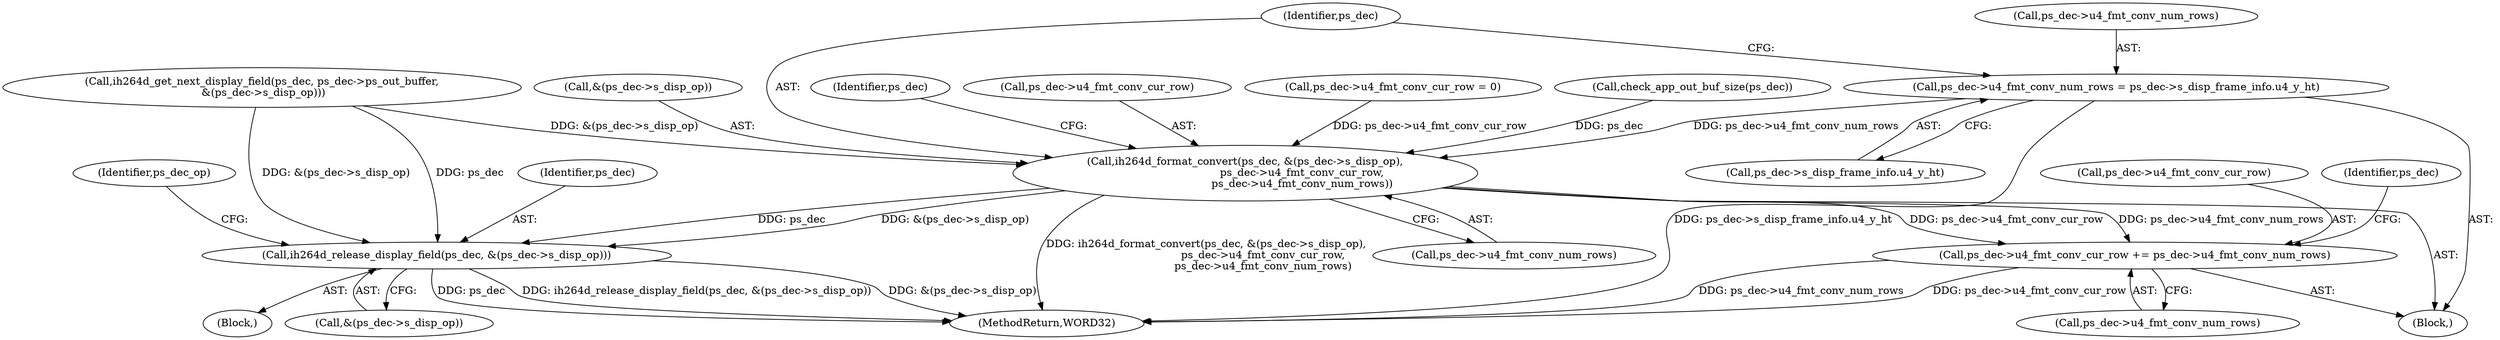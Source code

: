 digraph "0_Android_e86d3cfd2bc28dac421092106751e5638d54a848@pointer" {
"1000758" [label="(Call,ps_dec->u4_fmt_conv_num_rows = ps_dec->s_disp_frame_info.u4_y_ht)"];
"1000767" [label="(Call,ih264d_format_convert(ps_dec, &(ps_dec->s_disp_op),\n                                  ps_dec->u4_fmt_conv_cur_row,\n                                  ps_dec->u4_fmt_conv_num_rows))"];
"1000779" [label="(Call,ps_dec->u4_fmt_conv_cur_row += ps_dec->u4_fmt_conv_num_rows)"];
"1000791" [label="(Call,ih264d_release_display_field(ps_dec, &(ps_dec->s_disp_op)))"];
"1000762" [label="(Call,ps_dec->s_disp_frame_info.u4_y_ht)"];
"1000739" [label="(Block,)"];
"1000759" [label="(Call,ps_dec->u4_fmt_conv_num_rows)"];
"1000780" [label="(Call,ps_dec->u4_fmt_conv_cur_row)"];
"1000792" [label="(Identifier,ps_dec)"];
"1000768" [label="(Identifier,ps_dec)"];
"1000779" [label="(Call,ps_dec->u4_fmt_conv_cur_row += ps_dec->u4_fmt_conv_num_rows)"];
"1000781" [label="(Identifier,ps_dec)"];
"1000773" [label="(Call,ps_dec->u4_fmt_conv_cur_row)"];
"1000707" [label="(Block,)"];
"1000753" [label="(Call,ps_dec->u4_fmt_conv_cur_row = 0)"];
"1000793" [label="(Call,&(ps_dec->s_disp_op))"];
"1000776" [label="(Call,ps_dec->u4_fmt_conv_num_rows)"];
"1000788" [label="(Identifier,ps_dec)"];
"1000742" [label="(Call,check_app_out_buf_size(ps_dec))"];
"1000783" [label="(Call,ps_dec->u4_fmt_conv_num_rows)"];
"1000767" [label="(Call,ih264d_format_convert(ps_dec, &(ps_dec->s_disp_op),\n                                  ps_dec->u4_fmt_conv_cur_row,\n                                  ps_dec->u4_fmt_conv_num_rows))"];
"1000722" [label="(Call,ih264d_get_next_display_field(ps_dec, ps_dec->ps_out_buffer,\n &(ps_dec->s_disp_op)))"];
"1000769" [label="(Call,&(ps_dec->s_disp_op))"];
"1000758" [label="(Call,ps_dec->u4_fmt_conv_num_rows = ps_dec->s_disp_frame_info.u4_y_ht)"];
"1002270" [label="(MethodReturn,WORD32)"];
"1000791" [label="(Call,ih264d_release_display_field(ps_dec, &(ps_dec->s_disp_op)))"];
"1000799" [label="(Identifier,ps_dec_op)"];
"1000758" -> "1000739"  [label="AST: "];
"1000758" -> "1000762"  [label="CFG: "];
"1000759" -> "1000758"  [label="AST: "];
"1000762" -> "1000758"  [label="AST: "];
"1000768" -> "1000758"  [label="CFG: "];
"1000758" -> "1002270"  [label="DDG: ps_dec->s_disp_frame_info.u4_y_ht"];
"1000758" -> "1000767"  [label="DDG: ps_dec->u4_fmt_conv_num_rows"];
"1000767" -> "1000739"  [label="AST: "];
"1000767" -> "1000776"  [label="CFG: "];
"1000768" -> "1000767"  [label="AST: "];
"1000769" -> "1000767"  [label="AST: "];
"1000773" -> "1000767"  [label="AST: "];
"1000776" -> "1000767"  [label="AST: "];
"1000781" -> "1000767"  [label="CFG: "];
"1000767" -> "1002270"  [label="DDG: ih264d_format_convert(ps_dec, &(ps_dec->s_disp_op),\n                                  ps_dec->u4_fmt_conv_cur_row,\n                                  ps_dec->u4_fmt_conv_num_rows)"];
"1000742" -> "1000767"  [label="DDG: ps_dec"];
"1000722" -> "1000767"  [label="DDG: &(ps_dec->s_disp_op)"];
"1000753" -> "1000767"  [label="DDG: ps_dec->u4_fmt_conv_cur_row"];
"1000767" -> "1000779"  [label="DDG: ps_dec->u4_fmt_conv_num_rows"];
"1000767" -> "1000779"  [label="DDG: ps_dec->u4_fmt_conv_cur_row"];
"1000767" -> "1000791"  [label="DDG: ps_dec"];
"1000767" -> "1000791"  [label="DDG: &(ps_dec->s_disp_op)"];
"1000779" -> "1000739"  [label="AST: "];
"1000779" -> "1000783"  [label="CFG: "];
"1000780" -> "1000779"  [label="AST: "];
"1000783" -> "1000779"  [label="AST: "];
"1000788" -> "1000779"  [label="CFG: "];
"1000779" -> "1002270"  [label="DDG: ps_dec->u4_fmt_conv_cur_row"];
"1000779" -> "1002270"  [label="DDG: ps_dec->u4_fmt_conv_num_rows"];
"1000791" -> "1000707"  [label="AST: "];
"1000791" -> "1000793"  [label="CFG: "];
"1000792" -> "1000791"  [label="AST: "];
"1000793" -> "1000791"  [label="AST: "];
"1000799" -> "1000791"  [label="CFG: "];
"1000791" -> "1002270"  [label="DDG: ps_dec"];
"1000791" -> "1002270"  [label="DDG: ih264d_release_display_field(ps_dec, &(ps_dec->s_disp_op))"];
"1000791" -> "1002270"  [label="DDG: &(ps_dec->s_disp_op)"];
"1000722" -> "1000791"  [label="DDG: ps_dec"];
"1000722" -> "1000791"  [label="DDG: &(ps_dec->s_disp_op)"];
}
